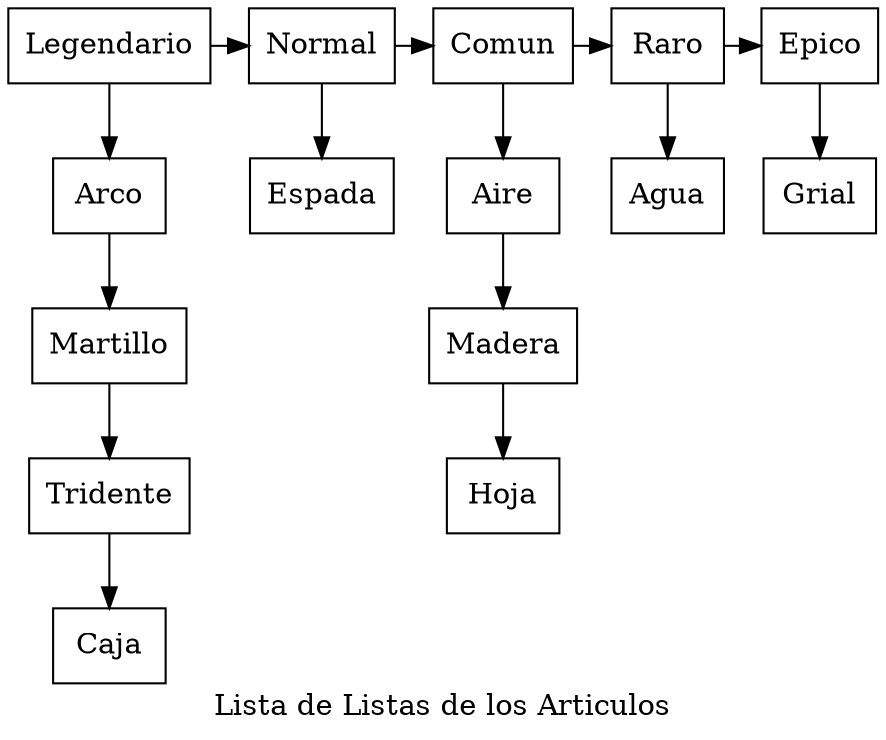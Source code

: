 






digraph G {
label="Lista de Listas de los Articulos";
node [shape=box];
//agregar nodos
N1[label="Legendario"];
C6[label="Arco"];
C7[label="Martillo"];
C8[label="Tridente"];
C1[label="Caja"];
N2[label="Normal"];
C2[label="Espada"];
N3[label="Comun"];
C10[label="Aire"];
C9[label="Madera"];
C3[label="Hoja"];
N4[label="Raro"];
C4[label="Agua"];
N5[label="Epico"];
C5[label="Grial"];
//Enlazar imagenes
{rank=same;
N1->N2->N3->N4->N5

}
N1->C6->C7->C8->C1
N2->C2
N3->C10->C9->C3
N4->C4
N5->C5
}
